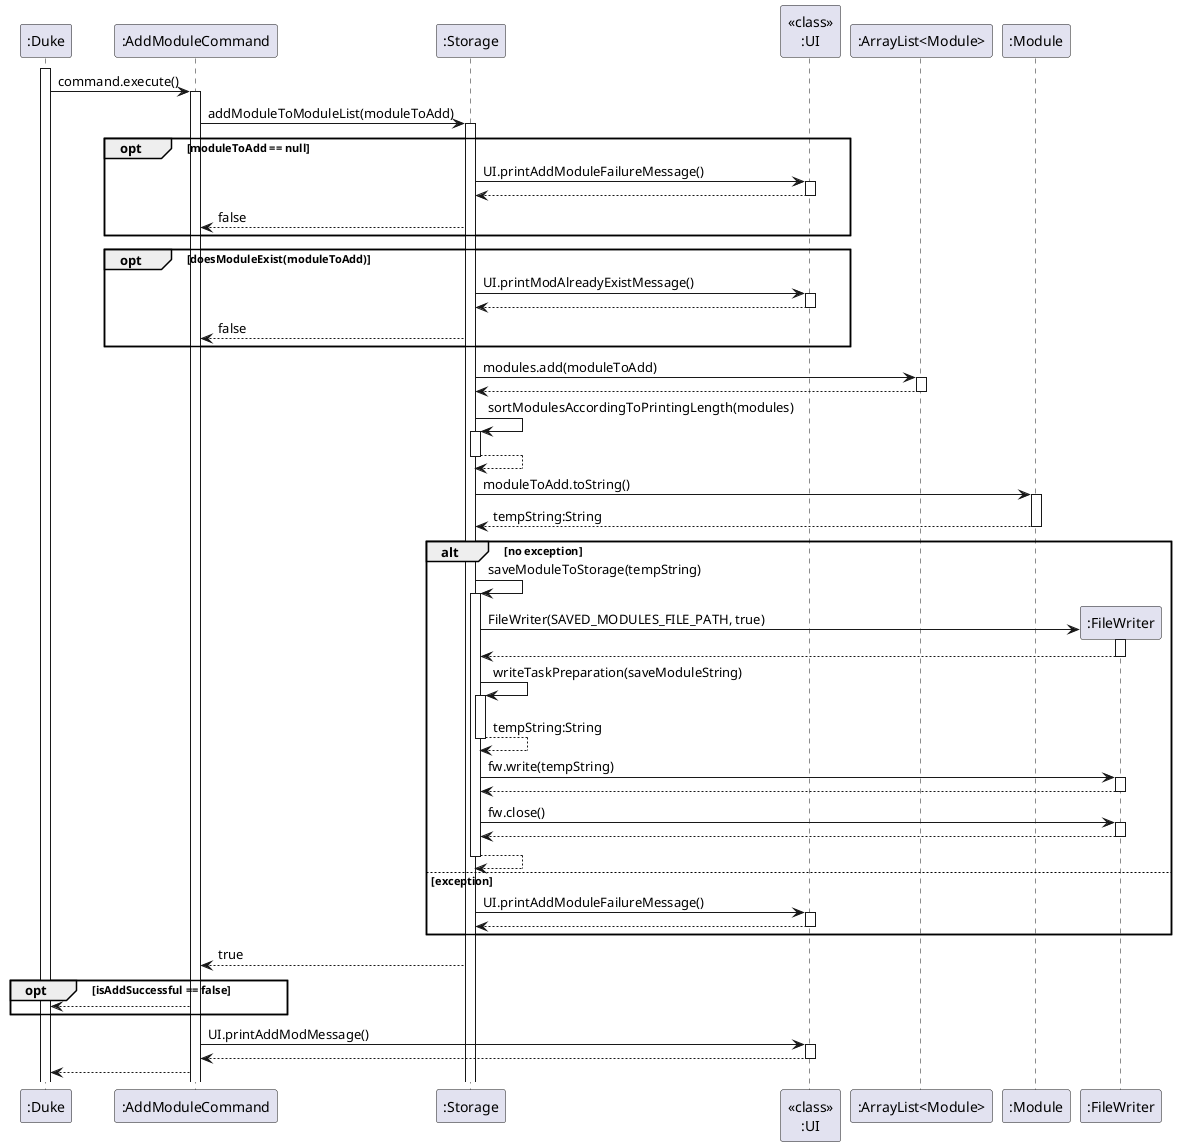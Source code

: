 @startuml
'https://plantuml.com/sequence-diagram
activate ":Duke"
":Duke" -> ":AddModuleCommand" : command.execute()
activate ":AddModuleCommand"
":AddModuleCommand" -> ":Storage" : addModuleToModuleList(moduleToAdd)
activate ":Storage"
opt moduleToAdd == null
":Storage" -> "<<class>>\n:UI" : UI.printAddModuleFailureMessage()
activate "<<class>>\n:UI"
":Storage" <-- "<<class>>\n:UI"
deactivate "<<class>>\n:UI"
":AddModuleCommand"<-- ":Storage" : false
end

opt doesModuleExist(moduleToAdd)
":Storage" -> "<<class>>\n:UI" : UI.printModAlreadyExistMessage()
activate "<<class>>\n:UI"
":Storage" <-- "<<class>>\n:UI"
deactivate "<<class>>\n:UI"
":AddModuleCommand"<-- ":Storage" : false
end

":Storage" -> ":ArrayList<Module>" : modules.add(moduleToAdd)
activate ":ArrayList<Module>"
":Storage" <-- ":ArrayList<Module>"
deactivate ":ArrayList<Module>"

":Storage" -> ":Storage": sortModulesAccordingToPrintingLength(modules)
activate ":Storage"
":Storage" --> ":Storage":
deactivate ":Storage"

":Storage" -> ":Module" : moduleToAdd.toString()
activate ":Module"
":Storage" <-- ":Module" : tempString:String
deactivate ":Module"

alt no exception
":Storage" -> ":Storage" : saveModuleToStorage(tempString)
activate ":Storage"
create ":FileWriter"
":Storage" -> ":FileWriter" : FileWriter(SAVED_MODULES_FILE_PATH, true)
activate ":FileWriter"
":Storage" <-- ":FileWriter"
deactivate ":FileWriter"
":Storage" -> ":Storage" : writeTaskPreparation(saveModuleString)
activate ":Storage"
":Storage" --> ":Storage" : tempString:String
deactivate ":Storage"
":Storage" -> ":FileWriter" : fw.write(tempString)
activate ":FileWriter"
":Storage" <-- ":FileWriter"
deactivate ":FileWriter"
":Storage" -> ":FileWriter" : fw.close()
activate ":FileWriter"
":Storage" <-- ":FileWriter"
deactivate ":FileWriter"
":Storage" --> ":Storage"
deactivate ":Storage"
else exception
":Storage" -> "<<class>>\n:UI" :  UI.printAddModuleFailureMessage()
activate "<<class>>\n:UI"
":Storage" <-- "<<class>>\n:UI"
deactivate "<<class>>\n:UI"
end
":AddModuleCommand" <-- ":Storage" : true
opt isAddSuccessful == false
":AddModuleCommand" --> ":Duke"
end
":AddModuleCommand" -> "<<class>>\n:UI" : UI.printAddModMessage()
activate "<<class>>\n:UI"
":AddModuleCommand" <-- "<<class>>\n:UI"
deactivate "<<class>>\n:UI"
":Duke" <-- ":AddModuleCommand"


@enduml